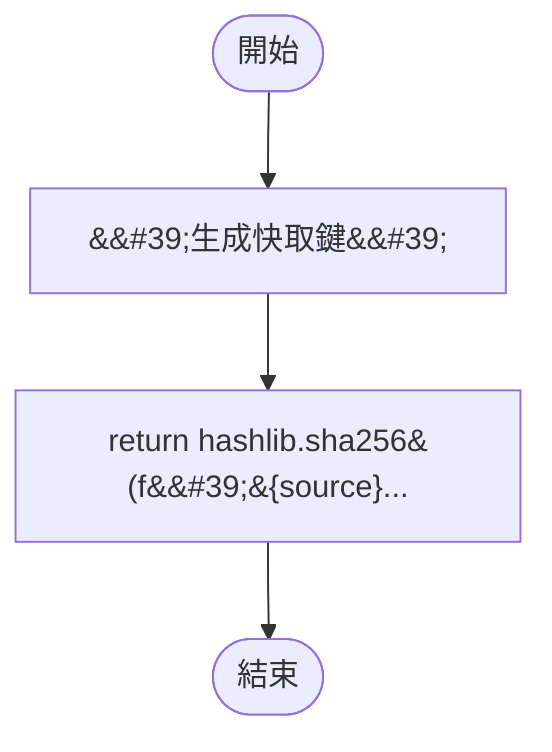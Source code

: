 flowchart TB
    n1([開始])
    n2([結束])
    n3[&amp;&#35;39;生成快取鍵&amp;&#35;39;]
    n4[return hashlib.sha256&#40;f&amp;&#35;39;&#123;source&#125...]
    n1 --> n3
    n3 --> n4
    n4 --> n2